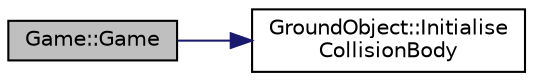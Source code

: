digraph "Game::Game"
{
  edge [fontname="Helvetica",fontsize="10",labelfontname="Helvetica",labelfontsize="10"];
  node [fontname="Helvetica",fontsize="10",shape=record];
  rankdir="LR";
  Node1 [label="Game::Game",height=0.2,width=0.4,color="black", fillcolor="grey75", style="filled" fontcolor="black"];
  Node1 -> Node2 [color="midnightblue",fontsize="10",style="solid",fontname="Helvetica"];
  Node2 [label="GroundObject::Initialise\lCollisionBody",height=0.2,width=0.4,color="black", fillcolor="white", style="filled",URL="$class_ground_object.html#a7662cb61fbbea9fdb0a91a90176ce437",tooltip="overriden function for setting up collision body "];
}
